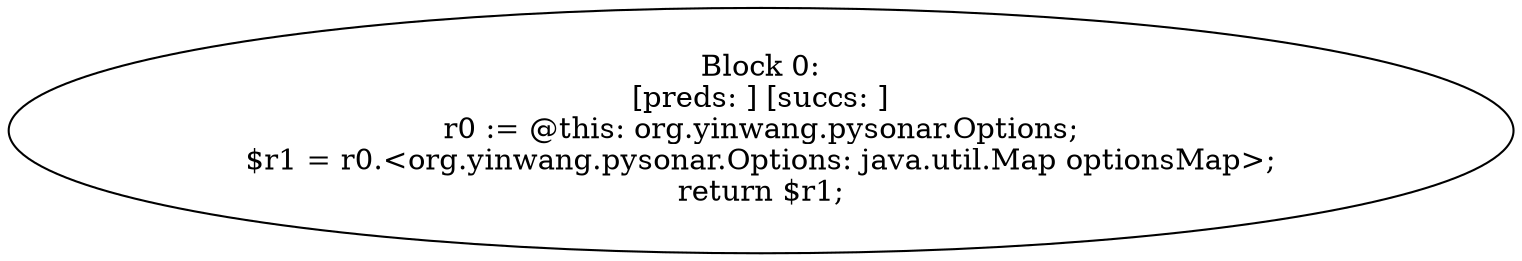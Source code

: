 digraph "unitGraph" {
    "Block 0:
[preds: ] [succs: ]
r0 := @this: org.yinwang.pysonar.Options;
$r1 = r0.<org.yinwang.pysonar.Options: java.util.Map optionsMap>;
return $r1;
"
}
